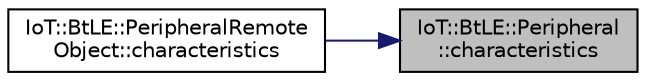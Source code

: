digraph "IoT::BtLE::Peripheral::characteristics"
{
 // LATEX_PDF_SIZE
  edge [fontname="Helvetica",fontsize="10",labelfontname="Helvetica",labelfontsize="10"];
  node [fontname="Helvetica",fontsize="10",shape=record];
  rankdir="RL";
  Node1 [label="IoT::BtLE::Peripheral\l::characteristics",height=0.2,width=0.4,color="black", fillcolor="grey75", style="filled", fontcolor="black",tooltip=" "];
  Node1 -> Node2 [dir="back",color="midnightblue",fontsize="10",style="solid"];
  Node2 [label="IoT::BtLE::PeripheralRemote\lObject::characteristics",height=0.2,width=0.4,color="black", fillcolor="white", style="filled",URL="$classIoT_1_1BtLE_1_1PeripheralRemoteObject.html#ae6c16a9aa36ed318b8ea8828cd95e756",tooltip="Returns the properties and handle for accessing the value of the given characteristic."];
}
